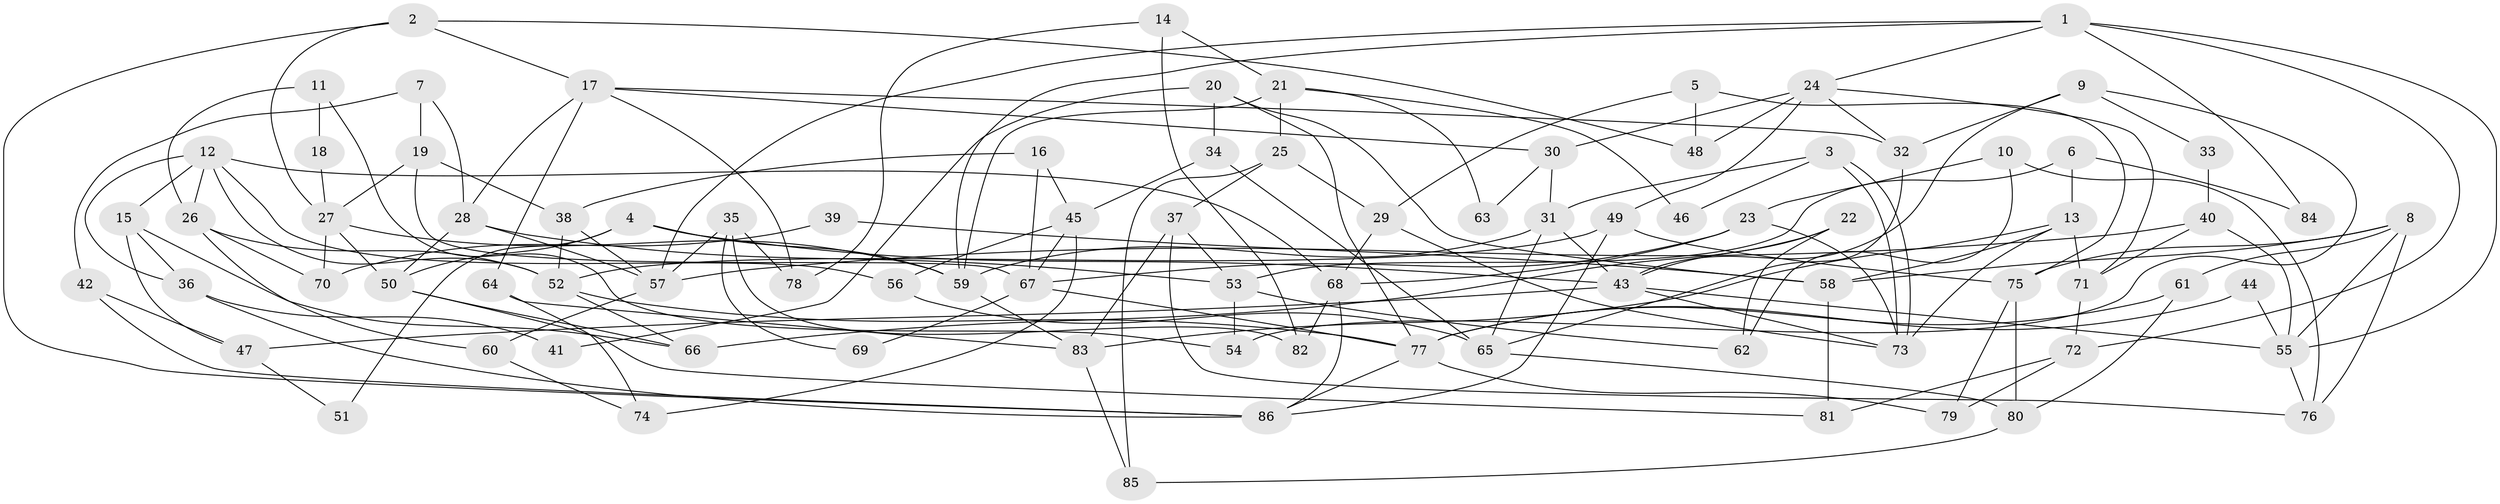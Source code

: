 // coarse degree distribution, {3: 0.13953488372093023, 4: 0.16279069767441862, 8: 0.13953488372093023, 6: 0.16279069767441862, 7: 0.023255813953488372, 5: 0.23255813953488372, 9: 0.06976744186046512, 10: 0.046511627906976744, 2: 0.023255813953488372}
// Generated by graph-tools (version 1.1) at 2025/37/03/04/25 23:37:14]
// undirected, 86 vertices, 172 edges
graph export_dot {
  node [color=gray90,style=filled];
  1;
  2;
  3;
  4;
  5;
  6;
  7;
  8;
  9;
  10;
  11;
  12;
  13;
  14;
  15;
  16;
  17;
  18;
  19;
  20;
  21;
  22;
  23;
  24;
  25;
  26;
  27;
  28;
  29;
  30;
  31;
  32;
  33;
  34;
  35;
  36;
  37;
  38;
  39;
  40;
  41;
  42;
  43;
  44;
  45;
  46;
  47;
  48;
  49;
  50;
  51;
  52;
  53;
  54;
  55;
  56;
  57;
  58;
  59;
  60;
  61;
  62;
  63;
  64;
  65;
  66;
  67;
  68;
  69;
  70;
  71;
  72;
  73;
  74;
  75;
  76;
  77;
  78;
  79;
  80;
  81;
  82;
  83;
  84;
  85;
  86;
  1 -- 55;
  1 -- 57;
  1 -- 24;
  1 -- 59;
  1 -- 72;
  1 -- 84;
  2 -- 17;
  2 -- 86;
  2 -- 27;
  2 -- 48;
  3 -- 73;
  3 -- 73;
  3 -- 31;
  3 -- 46;
  4 -- 59;
  4 -- 43;
  4 -- 50;
  4 -- 51;
  5 -- 29;
  5 -- 48;
  5 -- 75;
  6 -- 53;
  6 -- 13;
  6 -- 84;
  7 -- 28;
  7 -- 19;
  7 -- 42;
  8 -- 75;
  8 -- 61;
  8 -- 55;
  8 -- 58;
  8 -- 76;
  9 -- 43;
  9 -- 32;
  9 -- 33;
  9 -- 54;
  10 -- 23;
  10 -- 76;
  10 -- 62;
  11 -- 54;
  11 -- 26;
  11 -- 18;
  12 -- 56;
  12 -- 52;
  12 -- 15;
  12 -- 26;
  12 -- 36;
  12 -- 68;
  13 -- 58;
  13 -- 83;
  13 -- 71;
  13 -- 73;
  14 -- 82;
  14 -- 21;
  14 -- 78;
  15 -- 47;
  15 -- 36;
  15 -- 66;
  16 -- 45;
  16 -- 38;
  16 -- 67;
  17 -- 32;
  17 -- 30;
  17 -- 28;
  17 -- 64;
  17 -- 78;
  18 -- 27;
  19 -- 27;
  19 -- 67;
  19 -- 38;
  20 -- 34;
  20 -- 77;
  20 -- 41;
  20 -- 58;
  21 -- 59;
  21 -- 25;
  21 -- 46;
  21 -- 63;
  22 -- 43;
  22 -- 66;
  22 -- 62;
  23 -- 67;
  23 -- 73;
  23 -- 68;
  24 -- 71;
  24 -- 30;
  24 -- 32;
  24 -- 48;
  24 -- 49;
  25 -- 29;
  25 -- 37;
  25 -- 85;
  26 -- 52;
  26 -- 60;
  26 -- 70;
  27 -- 50;
  27 -- 59;
  27 -- 70;
  28 -- 50;
  28 -- 53;
  28 -- 57;
  29 -- 73;
  29 -- 68;
  30 -- 31;
  30 -- 63;
  31 -- 59;
  31 -- 43;
  31 -- 65;
  32 -- 65;
  33 -- 40;
  34 -- 45;
  34 -- 65;
  35 -- 57;
  35 -- 78;
  35 -- 69;
  35 -- 82;
  36 -- 41;
  36 -- 86;
  37 -- 76;
  37 -- 53;
  37 -- 83;
  38 -- 52;
  38 -- 57;
  39 -- 70;
  39 -- 58;
  40 -- 57;
  40 -- 71;
  40 -- 55;
  42 -- 86;
  42 -- 47;
  43 -- 55;
  43 -- 73;
  43 -- 47;
  44 -- 55;
  44 -- 77;
  45 -- 67;
  45 -- 74;
  45 -- 56;
  47 -- 51;
  49 -- 86;
  49 -- 52;
  49 -- 75;
  50 -- 66;
  50 -- 81;
  52 -- 77;
  52 -- 66;
  53 -- 62;
  53 -- 54;
  55 -- 76;
  56 -- 65;
  57 -- 60;
  58 -- 81;
  59 -- 83;
  60 -- 74;
  61 -- 77;
  61 -- 80;
  64 -- 83;
  64 -- 74;
  65 -- 80;
  67 -- 77;
  67 -- 69;
  68 -- 82;
  68 -- 86;
  71 -- 72;
  72 -- 81;
  72 -- 79;
  75 -- 79;
  75 -- 80;
  77 -- 86;
  77 -- 79;
  80 -- 85;
  83 -- 85;
}

